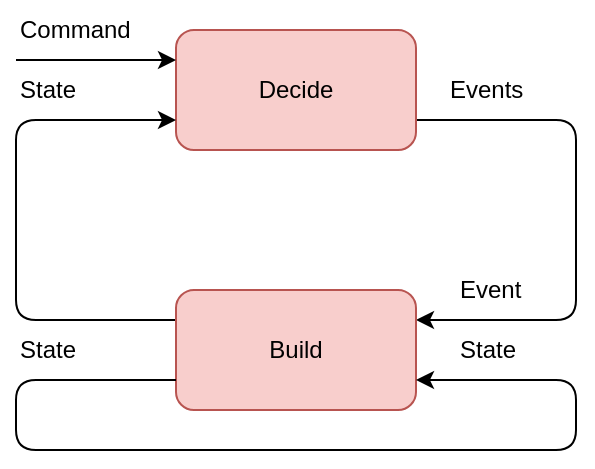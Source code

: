 <mxfile>
    <diagram id="NWCWXn0E6fZxBH5eQSCc" name="Page-1">
        <mxGraphModel dx="807" dy="428" grid="1" gridSize="10" guides="1" tooltips="1" connect="1" arrows="1" fold="1" page="1" pageScale="1" pageWidth="850" pageHeight="1100" background="#ffffff" math="0" shadow="0">
            <root>
                <mxCell id="0"/>
                <mxCell id="1" parent="0"/>
                <mxCell id="15" style="edgeStyle=orthogonalEdgeStyle;html=1;entryX=1;entryY=0.25;entryDx=0;entryDy=0;exitX=1;exitY=0.75;exitDx=0;exitDy=0;" edge="1" parent="1" source="2" target="3">
                    <mxGeometry relative="1" as="geometry">
                        <Array as="points">
                            <mxPoint x="460" y="155"/>
                            <mxPoint x="460" y="255"/>
                        </Array>
                    </mxGeometry>
                </mxCell>
                <mxCell id="2" value="Decide" style="rounded=1;whiteSpace=wrap;html=1;fillColor=#f8cecc;strokeColor=#b85450;" parent="1" vertex="1">
                    <mxGeometry x="260" y="110" width="120" height="60" as="geometry"/>
                </mxCell>
                <mxCell id="6" style="edgeStyle=orthogonalEdgeStyle;html=1;entryX=0;entryY=0.75;entryDx=0;entryDy=0;exitX=0;exitY=0.25;exitDx=0;exitDy=0;" edge="1" parent="1" source="3" target="2">
                    <mxGeometry relative="1" as="geometry">
                        <Array as="points">
                            <mxPoint x="180" y="255"/>
                            <mxPoint x="180" y="155"/>
                        </Array>
                    </mxGeometry>
                </mxCell>
                <mxCell id="3" value="Build" style="rounded=1;whiteSpace=wrap;html=1;fillColor=#f8cecc;strokeColor=#b85450;" parent="1" vertex="1">
                    <mxGeometry x="260" y="240" width="120" height="60" as="geometry"/>
                </mxCell>
                <mxCell id="7" style="edgeStyle=orthogonalEdgeStyle;html=1;exitX=0;exitY=0.75;exitDx=0;exitDy=0;entryX=1;entryY=0.75;entryDx=0;entryDy=0;" edge="1" parent="1" source="3" target="3">
                    <mxGeometry relative="1" as="geometry">
                        <mxPoint x="280" y="210" as="targetPoint"/>
                        <Array as="points">
                            <mxPoint x="180" y="285"/>
                            <mxPoint x="180" y="320"/>
                            <mxPoint x="460" y="320"/>
                            <mxPoint x="460" y="285"/>
                        </Array>
                    </mxGeometry>
                </mxCell>
                <mxCell id="10" value="State" style="text;html=1;strokeColor=none;fillColor=none;align=left;verticalAlign=middle;whiteSpace=wrap;rounded=0;" vertex="1" parent="1">
                    <mxGeometry x="180" y="255" width="60" height="30" as="geometry"/>
                </mxCell>
                <mxCell id="11" value="" style="endArrow=classic;html=1;entryX=0;entryY=0.25;entryDx=0;entryDy=0;" edge="1" parent="1" target="2">
                    <mxGeometry width="50" height="50" relative="1" as="geometry">
                        <mxPoint x="180" y="125" as="sourcePoint"/>
                        <mxPoint x="440" y="200" as="targetPoint"/>
                    </mxGeometry>
                </mxCell>
                <mxCell id="12" value="State" style="text;html=1;strokeColor=none;fillColor=none;align=left;verticalAlign=middle;whiteSpace=wrap;rounded=0;" vertex="1" parent="1">
                    <mxGeometry x="180" y="125" width="60" height="30" as="geometry"/>
                </mxCell>
                <mxCell id="13" value="Command" style="text;html=1;strokeColor=none;fillColor=none;align=left;verticalAlign=middle;whiteSpace=wrap;rounded=0;" vertex="1" parent="1">
                    <mxGeometry x="180" y="95" width="60" height="30" as="geometry"/>
                </mxCell>
                <mxCell id="14" value="State" style="text;html=1;strokeColor=none;fillColor=none;align=left;verticalAlign=middle;whiteSpace=wrap;rounded=0;" vertex="1" parent="1">
                    <mxGeometry x="400" y="255" width="60" height="30" as="geometry"/>
                </mxCell>
                <mxCell id="16" value="Event" style="text;html=1;strokeColor=none;fillColor=none;align=left;verticalAlign=middle;whiteSpace=wrap;rounded=0;" vertex="1" parent="1">
                    <mxGeometry x="400" y="225" width="60" height="30" as="geometry"/>
                </mxCell>
                <mxCell id="17" value="Events" style="text;html=1;strokeColor=none;fillColor=none;align=left;verticalAlign=middle;whiteSpace=wrap;rounded=0;" vertex="1" parent="1">
                    <mxGeometry x="395" y="125" width="60" height="30" as="geometry"/>
                </mxCell>
            </root>
        </mxGraphModel>
    </diagram>
</mxfile>
